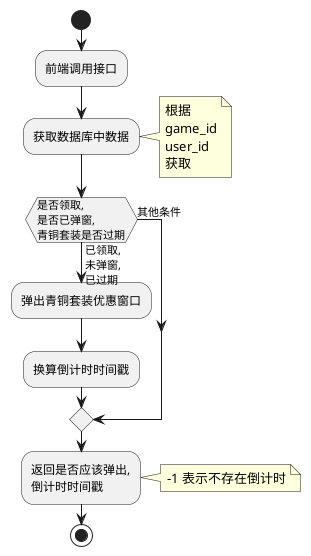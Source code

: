 @startuml
'https://plantuml.com/activity-diagram-beta

start
:前端调用接口;
:获取数据库中数据;
note right
根据
game_id
user_id
获取
end note
if (是否领取,\n是否已弹窗,\n青铜套装是否过期) then (已领取,\n未弹窗,\n已过期)
    :弹出青铜套装优惠窗口;
    :换算倒计时时间戳;
else (其他条件)
endif
:返回是否应该弹出,\n倒计时时间戳;
note right
 -1 表示不存在倒计时
end note
stop

@enduml
